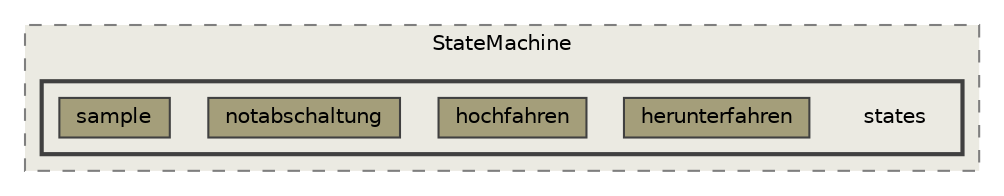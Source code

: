 digraph "C:/playground/Unity/Softwareprojekt_VR-Reaktor-Leitwarte/Assets/Skripte/StateMachine/states"
{
 // LATEX_PDF_SIZE
  bgcolor="transparent";
  edge [fontname=Helvetica,fontsize=10,labelfontname=Helvetica,labelfontsize=10];
  node [fontname=Helvetica,fontsize=10,shape=box,height=0.2,width=0.4];
  compound=true
  subgraph clusterdir_ff73645efe87b5357bd3c5b1b26a8ada {
    graph [ bgcolor="#ebeae2", pencolor="grey50", label="StateMachine", fontname=Helvetica,fontsize=10 style="filled,dashed", URL="dir_ff73645efe87b5357bd3c5b1b26a8ada.html",tooltip=""]
  subgraph clusterdir_7c1803d8303e290c429511ca5c09c6a7 {
    graph [ bgcolor="#ebeae2", pencolor="grey25", label="", fontname=Helvetica,fontsize=10 style="filled,bold", URL="dir_7c1803d8303e290c429511ca5c09c6a7.html",tooltip=""]
    dir_7c1803d8303e290c429511ca5c09c6a7 [shape=plaintext, label="states"];
  dir_241295a1c2644defbc461c93dbecc4eb [label="herunterfahren", fillcolor="#a49e7a", color="grey25", style="filled", URL="dir_241295a1c2644defbc461c93dbecc4eb.html",tooltip=""];
  dir_1809ffae93b6f44e5f921030d420891c [label="hochfahren", fillcolor="#a49e7a", color="grey25", style="filled", URL="dir_1809ffae93b6f44e5f921030d420891c.html",tooltip=""];
  dir_b746d0e2bd30403463b3b21c04f1f926 [label="notabschaltung", fillcolor="#a49e7a", color="grey25", style="filled", URL="dir_b746d0e2bd30403463b3b21c04f1f926.html",tooltip=""];
  dir_500a4653591ad945bb6df3db05d6132a [label="sample", fillcolor="#a49e7a", color="grey25", style="filled", URL="dir_500a4653591ad945bb6df3db05d6132a.html",tooltip=""];
  }
  }
}
